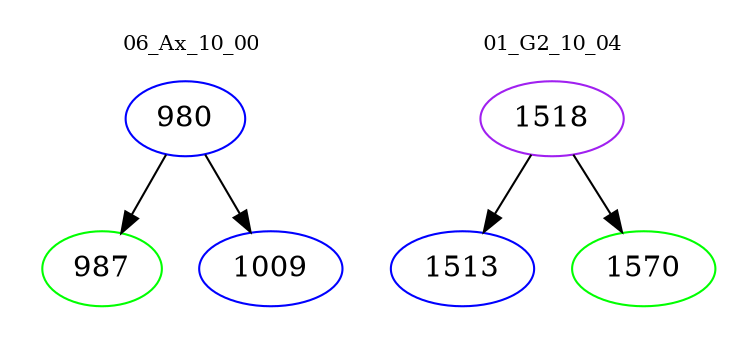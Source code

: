 digraph{
subgraph cluster_0 {
color = white
label = "06_Ax_10_00";
fontsize=10;
T0_980 [label="980", color="blue"]
T0_980 -> T0_987 [color="black"]
T0_987 [label="987", color="green"]
T0_980 -> T0_1009 [color="black"]
T0_1009 [label="1009", color="blue"]
}
subgraph cluster_1 {
color = white
label = "01_G2_10_04";
fontsize=10;
T1_1518 [label="1518", color="purple"]
T1_1518 -> T1_1513 [color="black"]
T1_1513 [label="1513", color="blue"]
T1_1518 -> T1_1570 [color="black"]
T1_1570 [label="1570", color="green"]
}
}
